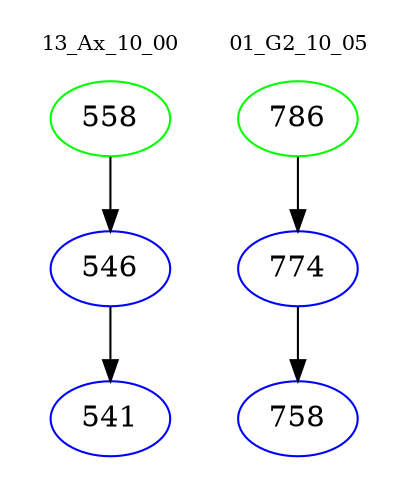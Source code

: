 digraph{
subgraph cluster_0 {
color = white
label = "13_Ax_10_00";
fontsize=10;
T0_558 [label="558", color="green"]
T0_558 -> T0_546 [color="black"]
T0_546 [label="546", color="blue"]
T0_546 -> T0_541 [color="black"]
T0_541 [label="541", color="blue"]
}
subgraph cluster_1 {
color = white
label = "01_G2_10_05";
fontsize=10;
T1_786 [label="786", color="green"]
T1_786 -> T1_774 [color="black"]
T1_774 [label="774", color="blue"]
T1_774 -> T1_758 [color="black"]
T1_758 [label="758", color="blue"]
}
}
